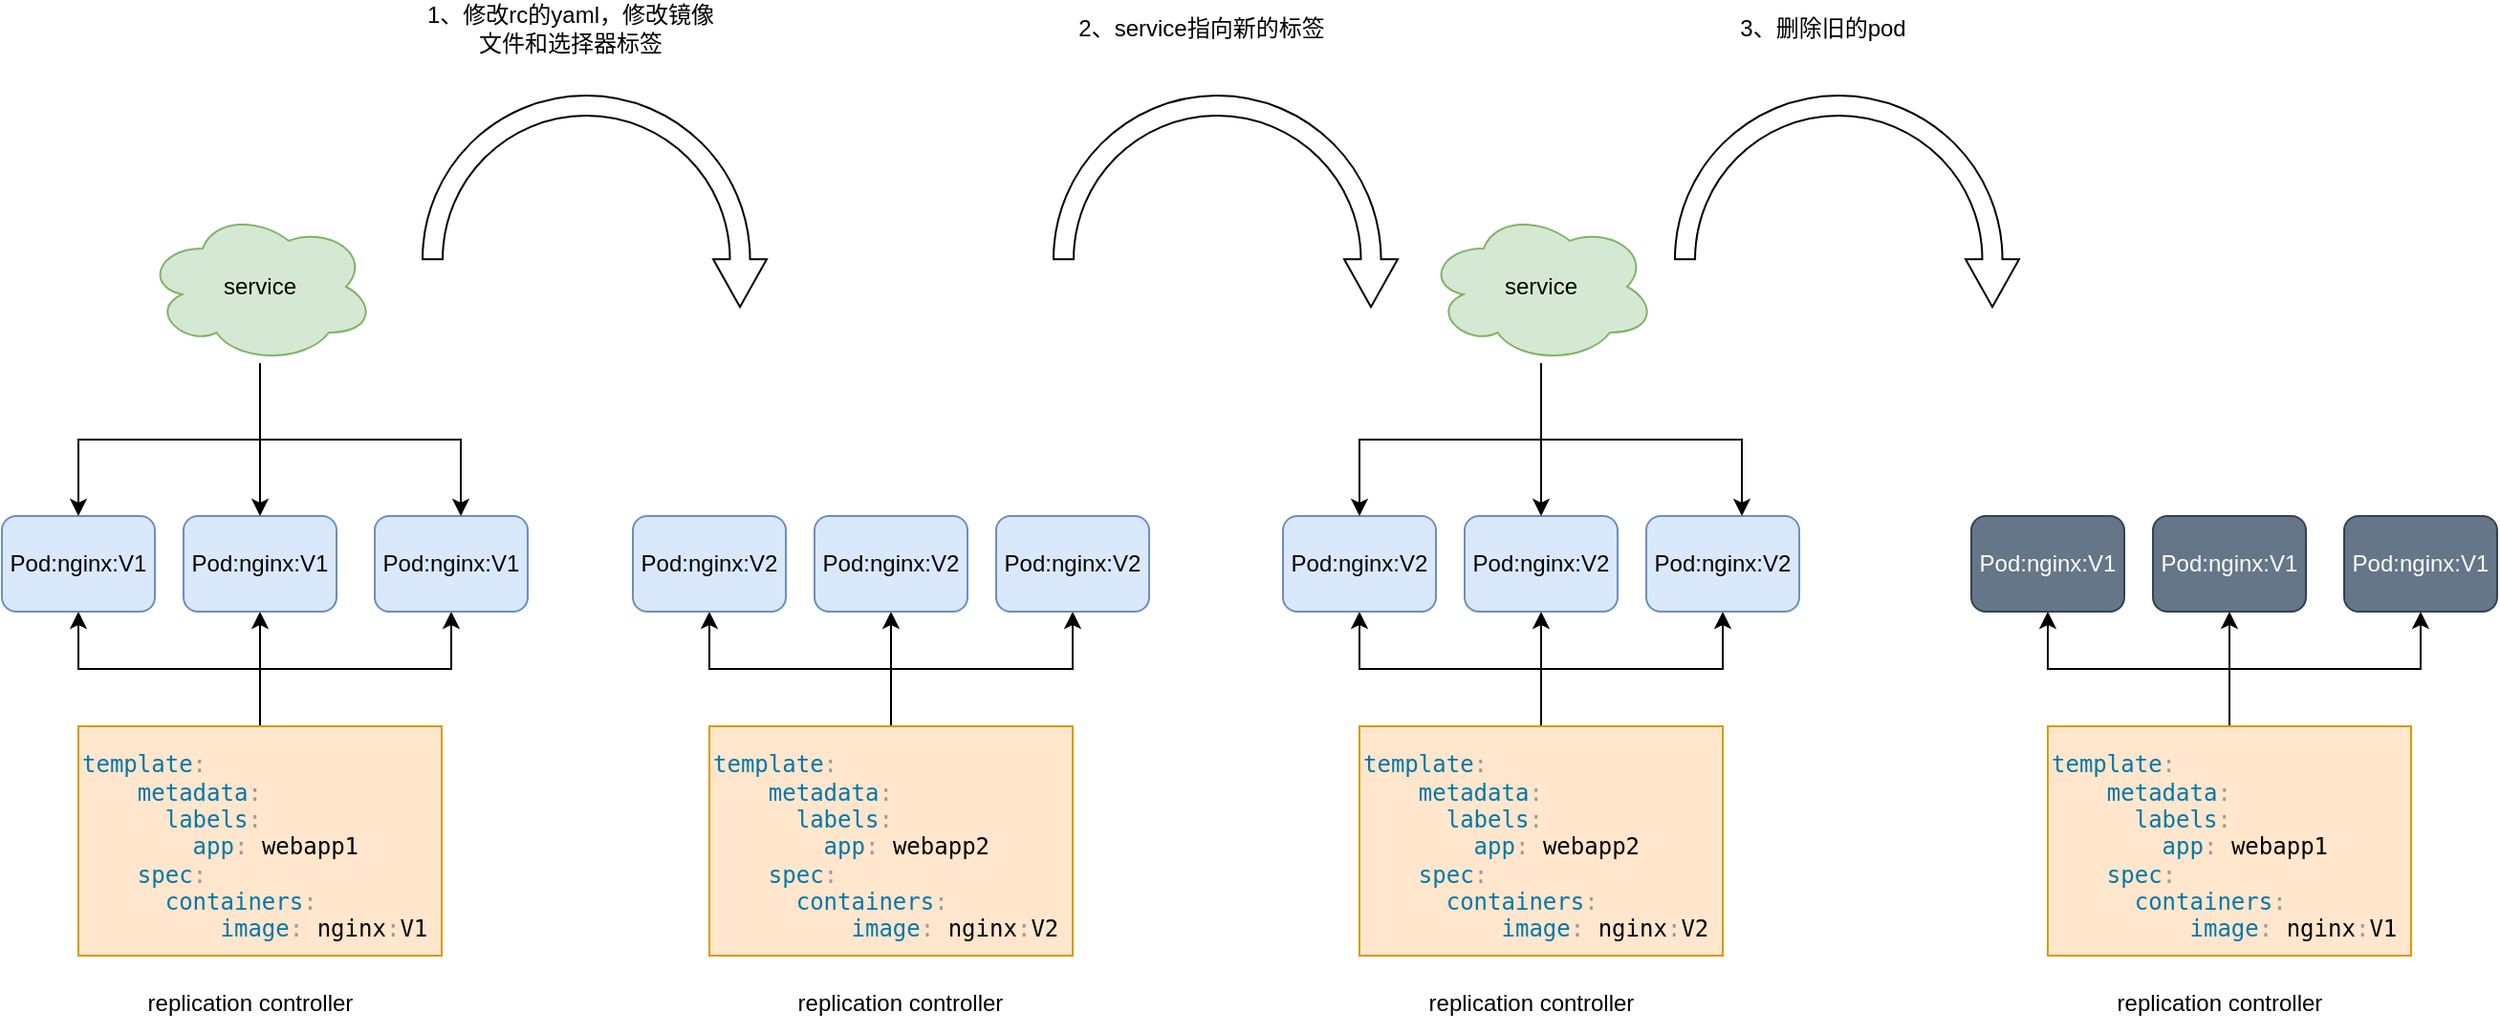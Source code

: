 <mxfile version="27.0.6">
  <diagram name="第 1 页" id="5woYyzTHQIjWlV6TX406">
    <mxGraphModel dx="1454" dy="936" grid="1" gridSize="10" guides="1" tooltips="1" connect="1" arrows="1" fold="1" page="0" pageScale="1" pageWidth="827" pageHeight="1169" math="0" shadow="0">
      <root>
        <mxCell id="0" />
        <mxCell id="1" parent="0" />
        <mxCell id="ZyyuY-AvTD6qy36K2RAP-1" style="edgeStyle=orthogonalEdgeStyle;rounded=0;orthogonalLoop=1;jettySize=auto;html=1;entryX=0.5;entryY=1;entryDx=0;entryDy=0;" edge="1" parent="1" source="ZyyuY-AvTD6qy36K2RAP-4" target="ZyyuY-AvTD6qy36K2RAP-7">
          <mxGeometry relative="1" as="geometry" />
        </mxCell>
        <mxCell id="ZyyuY-AvTD6qy36K2RAP-2" style="edgeStyle=orthogonalEdgeStyle;rounded=0;orthogonalLoop=1;jettySize=auto;html=1;entryX=0.5;entryY=1;entryDx=0;entryDy=0;" edge="1" parent="1" source="ZyyuY-AvTD6qy36K2RAP-4" target="ZyyuY-AvTD6qy36K2RAP-8">
          <mxGeometry relative="1" as="geometry" />
        </mxCell>
        <mxCell id="ZyyuY-AvTD6qy36K2RAP-3" style="edgeStyle=orthogonalEdgeStyle;rounded=0;orthogonalLoop=1;jettySize=auto;html=1;entryX=0.5;entryY=1;entryDx=0;entryDy=0;" edge="1" parent="1" source="ZyyuY-AvTD6qy36K2RAP-4" target="ZyyuY-AvTD6qy36K2RAP-9">
          <mxGeometry relative="1" as="geometry" />
        </mxCell>
        <mxCell id="ZyyuY-AvTD6qy36K2RAP-4" value="" style="rounded=0;whiteSpace=wrap;html=1;fillColor=#ffe6cc;strokeColor=#d79b00;" vertex="1" parent="1">
          <mxGeometry x="360" y="740" width="190" height="120" as="geometry" />
        </mxCell>
        <mxCell id="ZyyuY-AvTD6qy36K2RAP-5" value="replication controller" style="text;html=1;align=center;verticalAlign=middle;whiteSpace=wrap;rounded=0;" vertex="1" parent="1">
          <mxGeometry x="390" y="870" width="120" height="30" as="geometry" />
        </mxCell>
        <mxCell id="ZyyuY-AvTD6qy36K2RAP-6" value="&lt;font&gt;&lt;span style=&quot;box-sizing: border-box; text-wrap-style: initial; word-break: break-word; font-family: Consolas, Monaco, &amp;quot;Andale Mono&amp;quot;, &amp;quot;Ubuntu Mono&amp;quot;, monospace; white-space-collapse: preserve;&quot;&gt;&lt;span style=&quot;box-sizing: border-box; text-wrap-style: initial; word-break: break-word; color: rgb(0, 119, 170);&quot; class=&quot;token key&quot;&gt;template&lt;/span&gt;&lt;span style=&quot;box-sizing: border-box; text-wrap-style: initial; word-break: break-word; color: rgb(153, 153, 153);&quot; class=&quot;token&quot;&gt;:&lt;/span&gt;&lt;span style=&quot;box-sizing: border-box; text-wrap-style: initial; word-break: break-word;&quot;&gt;                 &lt;/span&gt;&lt;span style=&quot;box-sizing: border-box; text-wrap-style: initial; word-break: break-word;&quot;&gt;&lt;br&gt;&lt;/span&gt;&lt;/span&gt;&lt;span style=&quot;box-sizing: border-box; text-wrap-style: initial; word-break: break-word; font-family: Consolas, Monaco, &amp;quot;Andale Mono&amp;quot;, &amp;quot;Ubuntu Mono&amp;quot;, monospace; white-space-collapse: preserve;&quot;&gt;&lt;span style=&quot;box-sizing: border-box; text-wrap-style: initial; word-break: break-word;&quot;&gt;    &lt;/span&gt;&lt;span style=&quot;box-sizing: border-box; text-wrap-style: initial; word-break: break-word; color: rgb(0, 119, 170);&quot; class=&quot;token key&quot;&gt;metadata&lt;/span&gt;&lt;span style=&quot;box-sizing: border-box; text-wrap-style: initial; word-break: break-word; color: rgb(153, 153, 153);&quot; class=&quot;token&quot;&gt;:&lt;/span&gt;&lt;span style=&quot;box-sizing: border-box; text-wrap-style: initial; word-break: break-word;&quot;&gt;&lt;br&gt;&lt;/span&gt;&lt;/span&gt;&lt;span style=&quot;box-sizing: border-box; text-wrap-style: initial; word-break: break-word; font-family: Consolas, Monaco, &amp;quot;Andale Mono&amp;quot;, &amp;quot;Ubuntu Mono&amp;quot;, monospace; white-space-collapse: preserve;&quot;&gt;&lt;span style=&quot;box-sizing: border-box; text-wrap-style: initial; word-break: break-word;&quot;&gt;      &lt;/span&gt;&lt;span style=&quot;box-sizing: border-box; text-wrap-style: initial; word-break: break-word; color: rgb(0, 119, 170);&quot; data-spm-anchor-id=&quot;60902afd.2ef5001f.0.i4.655a3d33Okxrpd&quot; class=&quot;token key&quot;&gt;labels&lt;/span&gt;&lt;span style=&quot;box-sizing: border-box; text-wrap-style: initial; word-break: break-word; color: rgb(153, 153, 153);&quot; class=&quot;token&quot;&gt;:&lt;/span&gt;&lt;span style=&quot;box-sizing: border-box; text-wrap-style: initial; word-break: break-word;&quot;&gt;&lt;br&gt;&lt;/span&gt;&lt;/span&gt;&lt;span style=&quot;box-sizing: border-box; text-wrap-style: initial; word-break: break-word; font-family: Consolas, Monaco, &amp;quot;Andale Mono&amp;quot;, &amp;quot;Ubuntu Mono&amp;quot;, monospace; white-space-collapse: preserve;&quot;&gt;&lt;span style=&quot;box-sizing: border-box; text-wrap-style: initial; word-break: break-word;&quot;&gt;        &lt;/span&gt;&lt;span style=&quot;box-sizing: border-box; text-wrap-style: initial; word-break: break-word; color: rgb(0, 119, 170);&quot; class=&quot;token key&quot;&gt;app&lt;/span&gt;&lt;span style=&quot;box-sizing: border-box; text-wrap-style: initial; word-break: break-word; color: rgb(153, 153, 153);&quot; class=&quot;token&quot;&gt;:&lt;/span&gt;&lt;span style=&quot;box-sizing: border-box; text-wrap-style: initial; word-break: break-word;&quot;&gt; webapp1       &lt;/span&gt;&lt;span style=&quot;box-sizing: border-box; text-wrap-style: initial; word-break: break-word;&quot;&gt;&lt;br&gt;&lt;/span&gt;&lt;/span&gt;&lt;span style=&quot;box-sizing: border-box; text-wrap-style: initial; word-break: break-word; font-family: Consolas, Monaco, &amp;quot;Andale Mono&amp;quot;, &amp;quot;Ubuntu Mono&amp;quot;, monospace; white-space-collapse: preserve;&quot;&gt;&lt;span style=&quot;box-sizing: border-box; text-wrap-style: initial; word-break: break-word;&quot;&gt;    &lt;/span&gt;&lt;span style=&quot;box-sizing: border-box; text-wrap-style: initial; word-break: break-word; color: rgb(0, 119, 170);&quot; class=&quot;token key&quot;&gt;spec&lt;/span&gt;&lt;span style=&quot;box-sizing: border-box; text-wrap-style: initial; word-break: break-word; color: rgb(153, 153, 153);&quot; class=&quot;token&quot;&gt;:&lt;/span&gt;&lt;span style=&quot;box-sizing: border-box; text-wrap-style: initial; word-break: break-word;&quot;&gt;&lt;br&gt;&lt;/span&gt;&lt;/span&gt;&lt;span style=&quot;box-sizing: border-box; text-wrap-style: initial; word-break: break-word; font-family: Consolas, Monaco, &amp;quot;Andale Mono&amp;quot;, &amp;quot;Ubuntu Mono&amp;quot;, monospace; white-space-collapse: preserve;&quot;&gt;&lt;span style=&quot;box-sizing: border-box; text-wrap-style: initial; word-break: break-word;&quot;&gt;      &lt;/span&gt;&lt;span style=&quot;box-sizing: border-box; text-wrap-style: initial; word-break: break-word; color: rgb(0, 119, 170);&quot; class=&quot;token key&quot;&gt;containers&lt;/span&gt;&lt;span style=&quot;box-sizing: border-box; text-wrap-style: initial; word-break: break-word; color: rgb(153, 153, 153);&quot; class=&quot;token&quot;&gt;:&lt;/span&gt;&lt;/span&gt;&lt;span style=&quot;box-sizing: border-box; text-wrap-style: initial; word-break: break-word; font-family: Consolas, Monaco, &amp;quot;Andale Mono&amp;quot;, &amp;quot;Ubuntu Mono&amp;quot;, monospace; white-space-collapse: preserve;&quot;&gt;&lt;span style=&quot;box-sizing: border-box; text-wrap-style: initial; word-break: break-word;&quot;&gt;&lt;br&gt;&lt;div style=&quot;&quot;&gt;&lt;span style=&quot;color: light-dark(rgb(0, 0, 0), rgb(255, 255, 255)); box-sizing: border-box; text-wrap-style: initial; word-break: break-word;&quot;&gt;          &lt;/span&gt;&lt;span style=&quot;box-sizing: border-box; text-wrap-style: initial; word-break: break-word; color: rgb(0, 119, 170);&quot; class=&quot;token key&quot;&gt;image&lt;/span&gt;&lt;span style=&quot;box-sizing: border-box; text-wrap-style: initial; word-break: break-word; color: rgb(153, 153, 153);&quot; class=&quot;token&quot;&gt;:&lt;/span&gt;&lt;span style=&quot;color: light-dark(rgb(0, 0, 0), rgb(255, 255, 255)); box-sizing: border-box; text-wrap-style: initial; word-break: break-word;&quot;&gt; nginx&lt;/span&gt;&lt;span style=&quot;box-sizing: border-box; text-wrap-style: initial; word-break: break-word; color: rgb(153, 153, 153);&quot; class=&quot;token&quot;&gt;:&lt;/span&gt;&lt;span style=&quot;color: light-dark(rgb(0, 0, 0), rgb(255, 255, 255)); box-sizing: border-box; text-wrap-style: initial; word-break: break-word;&quot;&gt;V1&lt;/span&gt;&lt;/div&gt;&lt;/span&gt;&lt;/span&gt;&lt;/font&gt;" style="text;html=1;align=left;verticalAlign=middle;whiteSpace=wrap;rounded=0;" vertex="1" parent="1">
          <mxGeometry x="360" y="745" width="190" height="115" as="geometry" />
        </mxCell>
        <mxCell id="ZyyuY-AvTD6qy36K2RAP-7" value="Pod:nginx:V1" style="rounded=1;whiteSpace=wrap;html=1;fillColor=#dae8fc;strokeColor=#6c8ebf;" vertex="1" parent="1">
          <mxGeometry x="320" y="630" width="80" height="50" as="geometry" />
        </mxCell>
        <mxCell id="ZyyuY-AvTD6qy36K2RAP-8" value="Pod:nginx:V1" style="rounded=1;whiteSpace=wrap;html=1;fillColor=#dae8fc;strokeColor=#6c8ebf;" vertex="1" parent="1">
          <mxGeometry x="415" y="630" width="80" height="50" as="geometry" />
        </mxCell>
        <mxCell id="ZyyuY-AvTD6qy36K2RAP-9" value="Pod:nginx:V1" style="rounded=1;whiteSpace=wrap;html=1;fillColor=#dae8fc;strokeColor=#6c8ebf;" vertex="1" parent="1">
          <mxGeometry x="515" y="630" width="80" height="50" as="geometry" />
        </mxCell>
        <mxCell id="ZyyuY-AvTD6qy36K2RAP-10" style="edgeStyle=orthogonalEdgeStyle;rounded=0;orthogonalLoop=1;jettySize=auto;html=1;entryX=0.5;entryY=0;entryDx=0;entryDy=0;" edge="1" parent="1" source="ZyyuY-AvTD6qy36K2RAP-13" target="ZyyuY-AvTD6qy36K2RAP-7">
          <mxGeometry relative="1" as="geometry" />
        </mxCell>
        <mxCell id="ZyyuY-AvTD6qy36K2RAP-11" style="edgeStyle=orthogonalEdgeStyle;rounded=0;orthogonalLoop=1;jettySize=auto;html=1;entryX=0.5;entryY=0;entryDx=0;entryDy=0;" edge="1" parent="1" source="ZyyuY-AvTD6qy36K2RAP-13" target="ZyyuY-AvTD6qy36K2RAP-8">
          <mxGeometry relative="1" as="geometry" />
        </mxCell>
        <mxCell id="ZyyuY-AvTD6qy36K2RAP-12" style="edgeStyle=orthogonalEdgeStyle;rounded=0;orthogonalLoop=1;jettySize=auto;html=1;" edge="1" parent="1" source="ZyyuY-AvTD6qy36K2RAP-13" target="ZyyuY-AvTD6qy36K2RAP-9">
          <mxGeometry relative="1" as="geometry">
            <Array as="points">
              <mxPoint x="455" y="590" />
              <mxPoint x="560" y="590" />
            </Array>
          </mxGeometry>
        </mxCell>
        <mxCell id="ZyyuY-AvTD6qy36K2RAP-13" value="service" style="ellipse;shape=cloud;whiteSpace=wrap;html=1;fillColor=#d5e8d4;strokeColor=#82b366;" vertex="1" parent="1">
          <mxGeometry x="395" y="470" width="120" height="80" as="geometry" />
        </mxCell>
        <mxCell id="ZyyuY-AvTD6qy36K2RAP-14" style="edgeStyle=orthogonalEdgeStyle;rounded=0;orthogonalLoop=1;jettySize=auto;html=1;entryX=0.5;entryY=1;entryDx=0;entryDy=0;" edge="1" parent="1" source="ZyyuY-AvTD6qy36K2RAP-17" target="ZyyuY-AvTD6qy36K2RAP-20">
          <mxGeometry relative="1" as="geometry" />
        </mxCell>
        <mxCell id="ZyyuY-AvTD6qy36K2RAP-15" style="edgeStyle=orthogonalEdgeStyle;rounded=0;orthogonalLoop=1;jettySize=auto;html=1;entryX=0.5;entryY=1;entryDx=0;entryDy=0;" edge="1" parent="1" source="ZyyuY-AvTD6qy36K2RAP-17" target="ZyyuY-AvTD6qy36K2RAP-21">
          <mxGeometry relative="1" as="geometry" />
        </mxCell>
        <mxCell id="ZyyuY-AvTD6qy36K2RAP-16" style="edgeStyle=orthogonalEdgeStyle;rounded=0;orthogonalLoop=1;jettySize=auto;html=1;entryX=0.5;entryY=1;entryDx=0;entryDy=0;" edge="1" parent="1" source="ZyyuY-AvTD6qy36K2RAP-17" target="ZyyuY-AvTD6qy36K2RAP-22">
          <mxGeometry relative="1" as="geometry" />
        </mxCell>
        <mxCell id="ZyyuY-AvTD6qy36K2RAP-17" value="" style="rounded=0;whiteSpace=wrap;html=1;fillColor=#ffe6cc;strokeColor=#d79b00;" vertex="1" parent="1">
          <mxGeometry x="690" y="740" width="190" height="120" as="geometry" />
        </mxCell>
        <mxCell id="ZyyuY-AvTD6qy36K2RAP-18" value="replication controller" style="text;html=1;align=center;verticalAlign=middle;whiteSpace=wrap;rounded=0;" vertex="1" parent="1">
          <mxGeometry x="730" y="870" width="120" height="30" as="geometry" />
        </mxCell>
        <mxCell id="ZyyuY-AvTD6qy36K2RAP-19" value="&lt;font&gt;&lt;span style=&quot;box-sizing: border-box; text-wrap-style: initial; word-break: break-word; font-family: Consolas, Monaco, &amp;quot;Andale Mono&amp;quot;, &amp;quot;Ubuntu Mono&amp;quot;, monospace; white-space-collapse: preserve;&quot;&gt;&lt;span style=&quot;box-sizing: border-box; text-wrap-style: initial; word-break: break-word; color: rgb(0, 119, 170);&quot; class=&quot;token key&quot;&gt;template&lt;/span&gt;&lt;span style=&quot;box-sizing: border-box; text-wrap-style: initial; word-break: break-word; color: rgb(153, 153, 153);&quot; class=&quot;token&quot;&gt;:&lt;/span&gt;&lt;span style=&quot;box-sizing: border-box; text-wrap-style: initial; word-break: break-word;&quot;&gt;                 &lt;/span&gt;&lt;span style=&quot;box-sizing: border-box; text-wrap-style: initial; word-break: break-word;&quot;&gt;&lt;br&gt;&lt;/span&gt;&lt;/span&gt;&lt;span style=&quot;box-sizing: border-box; text-wrap-style: initial; word-break: break-word; font-family: Consolas, Monaco, &amp;quot;Andale Mono&amp;quot;, &amp;quot;Ubuntu Mono&amp;quot;, monospace; white-space-collapse: preserve;&quot;&gt;&lt;span style=&quot;box-sizing: border-box; text-wrap-style: initial; word-break: break-word;&quot;&gt;    &lt;/span&gt;&lt;span style=&quot;box-sizing: border-box; text-wrap-style: initial; word-break: break-word; color: rgb(0, 119, 170);&quot; class=&quot;token key&quot;&gt;metadata&lt;/span&gt;&lt;span style=&quot;box-sizing: border-box; text-wrap-style: initial; word-break: break-word; color: rgb(153, 153, 153);&quot; class=&quot;token&quot;&gt;:&lt;/span&gt;&lt;span style=&quot;box-sizing: border-box; text-wrap-style: initial; word-break: break-word;&quot;&gt;&lt;br&gt;&lt;/span&gt;&lt;/span&gt;&lt;span style=&quot;box-sizing: border-box; text-wrap-style: initial; word-break: break-word; font-family: Consolas, Monaco, &amp;quot;Andale Mono&amp;quot;, &amp;quot;Ubuntu Mono&amp;quot;, monospace; white-space-collapse: preserve;&quot;&gt;&lt;span style=&quot;box-sizing: border-box; text-wrap-style: initial; word-break: break-word;&quot;&gt;      &lt;/span&gt;&lt;span style=&quot;box-sizing: border-box; text-wrap-style: initial; word-break: break-word; color: rgb(0, 119, 170);&quot; data-spm-anchor-id=&quot;60902afd.2ef5001f.0.i4.655a3d33Okxrpd&quot; class=&quot;token key&quot;&gt;labels&lt;/span&gt;&lt;span style=&quot;box-sizing: border-box; text-wrap-style: initial; word-break: break-word; color: rgb(153, 153, 153);&quot; class=&quot;token&quot;&gt;:&lt;/span&gt;&lt;span style=&quot;box-sizing: border-box; text-wrap-style: initial; word-break: break-word;&quot;&gt;&lt;br&gt;&lt;/span&gt;&lt;/span&gt;&lt;span style=&quot;box-sizing: border-box; text-wrap-style: initial; word-break: break-word; font-family: Consolas, Monaco, &amp;quot;Andale Mono&amp;quot;, &amp;quot;Ubuntu Mono&amp;quot;, monospace; white-space-collapse: preserve;&quot;&gt;&lt;span style=&quot;box-sizing: border-box; text-wrap-style: initial; word-break: break-word;&quot;&gt;        &lt;/span&gt;&lt;span style=&quot;box-sizing: border-box; text-wrap-style: initial; word-break: break-word; color: rgb(0, 119, 170);&quot; class=&quot;token key&quot;&gt;app&lt;/span&gt;&lt;span style=&quot;box-sizing: border-box; text-wrap-style: initial; word-break: break-word; color: rgb(153, 153, 153);&quot; class=&quot;token&quot;&gt;:&lt;/span&gt;&lt;span style=&quot;box-sizing: border-box; text-wrap-style: initial; word-break: break-word;&quot;&gt; webapp2       &lt;/span&gt;&lt;span style=&quot;box-sizing: border-box; text-wrap-style: initial; word-break: break-word;&quot;&gt;&lt;br&gt;&lt;/span&gt;&lt;/span&gt;&lt;span style=&quot;box-sizing: border-box; text-wrap-style: initial; word-break: break-word; font-family: Consolas, Monaco, &amp;quot;Andale Mono&amp;quot;, &amp;quot;Ubuntu Mono&amp;quot;, monospace; white-space-collapse: preserve;&quot;&gt;&lt;span style=&quot;box-sizing: border-box; text-wrap-style: initial; word-break: break-word;&quot;&gt;    &lt;/span&gt;&lt;span style=&quot;box-sizing: border-box; text-wrap-style: initial; word-break: break-word; color: rgb(0, 119, 170);&quot; class=&quot;token key&quot;&gt;spec&lt;/span&gt;&lt;span style=&quot;box-sizing: border-box; text-wrap-style: initial; word-break: break-word; color: rgb(153, 153, 153);&quot; class=&quot;token&quot;&gt;:&lt;/span&gt;&lt;span style=&quot;box-sizing: border-box; text-wrap-style: initial; word-break: break-word;&quot;&gt;&lt;br&gt;&lt;/span&gt;&lt;/span&gt;&lt;span style=&quot;box-sizing: border-box; text-wrap-style: initial; word-break: break-word; font-family: Consolas, Monaco, &amp;quot;Andale Mono&amp;quot;, &amp;quot;Ubuntu Mono&amp;quot;, monospace; white-space-collapse: preserve;&quot;&gt;&lt;span style=&quot;box-sizing: border-box; text-wrap-style: initial; word-break: break-word;&quot;&gt;      &lt;/span&gt;&lt;span style=&quot;box-sizing: border-box; text-wrap-style: initial; word-break: break-word; color: rgb(0, 119, 170);&quot; class=&quot;token key&quot;&gt;containers&lt;/span&gt;&lt;span style=&quot;box-sizing: border-box; text-wrap-style: initial; word-break: break-word; color: rgb(153, 153, 153);&quot; class=&quot;token&quot;&gt;:&lt;/span&gt;&lt;/span&gt;&lt;span style=&quot;box-sizing: border-box; text-wrap-style: initial; word-break: break-word; font-family: Consolas, Monaco, &amp;quot;Andale Mono&amp;quot;, &amp;quot;Ubuntu Mono&amp;quot;, monospace; white-space-collapse: preserve;&quot;&gt;&lt;span style=&quot;box-sizing: border-box; text-wrap-style: initial; word-break: break-word;&quot;&gt;&lt;br&gt;&lt;div style=&quot;&quot;&gt;&lt;span style=&quot;color: light-dark(rgb(0, 0, 0), rgb(255, 255, 255)); box-sizing: border-box; text-wrap-style: initial; word-break: break-word;&quot;&gt;          &lt;/span&gt;&lt;span style=&quot;box-sizing: border-box; text-wrap-style: initial; word-break: break-word; color: rgb(0, 119, 170);&quot; class=&quot;token key&quot;&gt;image&lt;/span&gt;&lt;span style=&quot;box-sizing: border-box; text-wrap-style: initial; word-break: break-word; color: rgb(153, 153, 153);&quot; class=&quot;token&quot;&gt;:&lt;/span&gt;&lt;span style=&quot;color: light-dark(rgb(0, 0, 0), rgb(255, 255, 255)); box-sizing: border-box; text-wrap-style: initial; word-break: break-word;&quot;&gt; nginx&lt;/span&gt;&lt;span style=&quot;box-sizing: border-box; text-wrap-style: initial; word-break: break-word; color: rgb(153, 153, 153);&quot; class=&quot;token&quot;&gt;:&lt;/span&gt;&lt;span style=&quot;color: light-dark(rgb(0, 0, 0), rgb(255, 255, 255)); box-sizing: border-box; text-wrap-style: initial; word-break: break-word;&quot;&gt;V2&lt;/span&gt;&lt;/div&gt;&lt;/span&gt;&lt;/span&gt;&lt;/font&gt;" style="text;html=1;align=left;verticalAlign=middle;whiteSpace=wrap;rounded=0;" vertex="1" parent="1">
          <mxGeometry x="690" y="745" width="190" height="115" as="geometry" />
        </mxCell>
        <mxCell id="ZyyuY-AvTD6qy36K2RAP-20" value="Pod:nginx:V2" style="rounded=1;whiteSpace=wrap;html=1;fillColor=#dae8fc;strokeColor=#6c8ebf;" vertex="1" parent="1">
          <mxGeometry x="650" y="630" width="80" height="50" as="geometry" />
        </mxCell>
        <mxCell id="ZyyuY-AvTD6qy36K2RAP-21" value="Pod:nginx:V2" style="rounded=1;whiteSpace=wrap;html=1;fillColor=#dae8fc;strokeColor=#6c8ebf;" vertex="1" parent="1">
          <mxGeometry x="745" y="630" width="80" height="50" as="geometry" />
        </mxCell>
        <mxCell id="ZyyuY-AvTD6qy36K2RAP-22" value="Pod:nginx:V2" style="rounded=1;whiteSpace=wrap;html=1;fillColor=#dae8fc;strokeColor=#6c8ebf;" vertex="1" parent="1">
          <mxGeometry x="840" y="630" width="80" height="50" as="geometry" />
        </mxCell>
        <mxCell id="ZyyuY-AvTD6qy36K2RAP-23" style="edgeStyle=orthogonalEdgeStyle;rounded=0;orthogonalLoop=1;jettySize=auto;html=1;entryX=0.5;entryY=1;entryDx=0;entryDy=0;" edge="1" parent="1" source="ZyyuY-AvTD6qy36K2RAP-26" target="ZyyuY-AvTD6qy36K2RAP-29">
          <mxGeometry relative="1" as="geometry" />
        </mxCell>
        <mxCell id="ZyyuY-AvTD6qy36K2RAP-24" style="edgeStyle=orthogonalEdgeStyle;rounded=0;orthogonalLoop=1;jettySize=auto;html=1;entryX=0.5;entryY=1;entryDx=0;entryDy=0;" edge="1" parent="1" source="ZyyuY-AvTD6qy36K2RAP-26" target="ZyyuY-AvTD6qy36K2RAP-30">
          <mxGeometry relative="1" as="geometry" />
        </mxCell>
        <mxCell id="ZyyuY-AvTD6qy36K2RAP-25" style="edgeStyle=orthogonalEdgeStyle;rounded=0;orthogonalLoop=1;jettySize=auto;html=1;entryX=0.5;entryY=1;entryDx=0;entryDy=0;" edge="1" parent="1" source="ZyyuY-AvTD6qy36K2RAP-26" target="ZyyuY-AvTD6qy36K2RAP-31">
          <mxGeometry relative="1" as="geometry" />
        </mxCell>
        <mxCell id="ZyyuY-AvTD6qy36K2RAP-26" value="" style="rounded=0;whiteSpace=wrap;html=1;fillColor=#ffe6cc;strokeColor=#d79b00;" vertex="1" parent="1">
          <mxGeometry x="1030" y="740" width="190" height="120" as="geometry" />
        </mxCell>
        <mxCell id="ZyyuY-AvTD6qy36K2RAP-27" value="replication controller" style="text;html=1;align=center;verticalAlign=middle;whiteSpace=wrap;rounded=0;" vertex="1" parent="1">
          <mxGeometry x="1060" y="870" width="120" height="30" as="geometry" />
        </mxCell>
        <mxCell id="ZyyuY-AvTD6qy36K2RAP-28" value="&lt;font&gt;&lt;span style=&quot;box-sizing: border-box; text-wrap-style: initial; word-break: break-word; font-family: Consolas, Monaco, &amp;quot;Andale Mono&amp;quot;, &amp;quot;Ubuntu Mono&amp;quot;, monospace; white-space-collapse: preserve;&quot;&gt;&lt;span style=&quot;box-sizing: border-box; text-wrap-style: initial; word-break: break-word; color: rgb(0, 119, 170);&quot; class=&quot;token key&quot;&gt;template&lt;/span&gt;&lt;span style=&quot;box-sizing: border-box; text-wrap-style: initial; word-break: break-word; color: rgb(153, 153, 153);&quot; class=&quot;token&quot;&gt;:&lt;/span&gt;&lt;span style=&quot;box-sizing: border-box; text-wrap-style: initial; word-break: break-word;&quot;&gt;                 &lt;/span&gt;&lt;span style=&quot;box-sizing: border-box; text-wrap-style: initial; word-break: break-word;&quot;&gt;&lt;br&gt;&lt;/span&gt;&lt;/span&gt;&lt;span style=&quot;box-sizing: border-box; text-wrap-style: initial; word-break: break-word; font-family: Consolas, Monaco, &amp;quot;Andale Mono&amp;quot;, &amp;quot;Ubuntu Mono&amp;quot;, monospace; white-space-collapse: preserve;&quot;&gt;&lt;span style=&quot;box-sizing: border-box; text-wrap-style: initial; word-break: break-word;&quot;&gt;    &lt;/span&gt;&lt;span style=&quot;box-sizing: border-box; text-wrap-style: initial; word-break: break-word; color: rgb(0, 119, 170);&quot; class=&quot;token key&quot;&gt;metadata&lt;/span&gt;&lt;span style=&quot;box-sizing: border-box; text-wrap-style: initial; word-break: break-word; color: rgb(153, 153, 153);&quot; class=&quot;token&quot;&gt;:&lt;/span&gt;&lt;span style=&quot;box-sizing: border-box; text-wrap-style: initial; word-break: break-word;&quot;&gt;&lt;br&gt;&lt;/span&gt;&lt;/span&gt;&lt;span style=&quot;box-sizing: border-box; text-wrap-style: initial; word-break: break-word; font-family: Consolas, Monaco, &amp;quot;Andale Mono&amp;quot;, &amp;quot;Ubuntu Mono&amp;quot;, monospace; white-space-collapse: preserve;&quot;&gt;&lt;span style=&quot;box-sizing: border-box; text-wrap-style: initial; word-break: break-word;&quot;&gt;      &lt;/span&gt;&lt;span style=&quot;box-sizing: border-box; text-wrap-style: initial; word-break: break-word; color: rgb(0, 119, 170);&quot; data-spm-anchor-id=&quot;60902afd.2ef5001f.0.i4.655a3d33Okxrpd&quot; class=&quot;token key&quot;&gt;labels&lt;/span&gt;&lt;span style=&quot;box-sizing: border-box; text-wrap-style: initial; word-break: break-word; color: rgb(153, 153, 153);&quot; class=&quot;token&quot;&gt;:&lt;/span&gt;&lt;span style=&quot;box-sizing: border-box; text-wrap-style: initial; word-break: break-word;&quot;&gt;&lt;br&gt;&lt;/span&gt;&lt;/span&gt;&lt;span style=&quot;box-sizing: border-box; text-wrap-style: initial; word-break: break-word; font-family: Consolas, Monaco, &amp;quot;Andale Mono&amp;quot;, &amp;quot;Ubuntu Mono&amp;quot;, monospace; white-space-collapse: preserve;&quot;&gt;&lt;span style=&quot;box-sizing: border-box; text-wrap-style: initial; word-break: break-word;&quot;&gt;        &lt;/span&gt;&lt;span style=&quot;box-sizing: border-box; text-wrap-style: initial; word-break: break-word; color: rgb(0, 119, 170);&quot; class=&quot;token key&quot;&gt;app&lt;/span&gt;&lt;span style=&quot;box-sizing: border-box; text-wrap-style: initial; word-break: break-word; color: rgb(153, 153, 153);&quot; class=&quot;token&quot;&gt;:&lt;/span&gt;&lt;span style=&quot;box-sizing: border-box; text-wrap-style: initial; word-break: break-word;&quot;&gt; webapp2       &lt;/span&gt;&lt;span style=&quot;box-sizing: border-box; text-wrap-style: initial; word-break: break-word;&quot;&gt;&lt;br&gt;&lt;/span&gt;&lt;/span&gt;&lt;span style=&quot;box-sizing: border-box; text-wrap-style: initial; word-break: break-word; font-family: Consolas, Monaco, &amp;quot;Andale Mono&amp;quot;, &amp;quot;Ubuntu Mono&amp;quot;, monospace; white-space-collapse: preserve;&quot;&gt;&lt;span style=&quot;box-sizing: border-box; text-wrap-style: initial; word-break: break-word;&quot;&gt;    &lt;/span&gt;&lt;span style=&quot;box-sizing: border-box; text-wrap-style: initial; word-break: break-word; color: rgb(0, 119, 170);&quot; class=&quot;token key&quot;&gt;spec&lt;/span&gt;&lt;span style=&quot;box-sizing: border-box; text-wrap-style: initial; word-break: break-word; color: rgb(153, 153, 153);&quot; class=&quot;token&quot;&gt;:&lt;/span&gt;&lt;span style=&quot;box-sizing: border-box; text-wrap-style: initial; word-break: break-word;&quot;&gt;&lt;br&gt;&lt;/span&gt;&lt;/span&gt;&lt;span style=&quot;box-sizing: border-box; text-wrap-style: initial; word-break: break-word; font-family: Consolas, Monaco, &amp;quot;Andale Mono&amp;quot;, &amp;quot;Ubuntu Mono&amp;quot;, monospace; white-space-collapse: preserve;&quot;&gt;&lt;span style=&quot;box-sizing: border-box; text-wrap-style: initial; word-break: break-word;&quot;&gt;      &lt;/span&gt;&lt;span style=&quot;box-sizing: border-box; text-wrap-style: initial; word-break: break-word; color: rgb(0, 119, 170);&quot; class=&quot;token key&quot;&gt;containers&lt;/span&gt;&lt;span style=&quot;box-sizing: border-box; text-wrap-style: initial; word-break: break-word; color: rgb(153, 153, 153);&quot; class=&quot;token&quot;&gt;:&lt;/span&gt;&lt;/span&gt;&lt;span style=&quot;box-sizing: border-box; text-wrap-style: initial; word-break: break-word; font-family: Consolas, Monaco, &amp;quot;Andale Mono&amp;quot;, &amp;quot;Ubuntu Mono&amp;quot;, monospace; white-space-collapse: preserve;&quot;&gt;&lt;span style=&quot;box-sizing: border-box; text-wrap-style: initial; word-break: break-word;&quot;&gt;&lt;br&gt;&lt;div style=&quot;&quot;&gt;&lt;span style=&quot;color: light-dark(rgb(0, 0, 0), rgb(255, 255, 255)); box-sizing: border-box; text-wrap-style: initial; word-break: break-word;&quot;&gt;          &lt;/span&gt;&lt;span style=&quot;box-sizing: border-box; text-wrap-style: initial; word-break: break-word; color: rgb(0, 119, 170);&quot; class=&quot;token key&quot;&gt;image&lt;/span&gt;&lt;span style=&quot;box-sizing: border-box; text-wrap-style: initial; word-break: break-word; color: rgb(153, 153, 153);&quot; class=&quot;token&quot;&gt;:&lt;/span&gt;&lt;span style=&quot;color: light-dark(rgb(0, 0, 0), rgb(255, 255, 255)); box-sizing: border-box; text-wrap-style: initial; word-break: break-word;&quot;&gt; nginx&lt;/span&gt;&lt;span style=&quot;box-sizing: border-box; text-wrap-style: initial; word-break: break-word; color: rgb(153, 153, 153);&quot; class=&quot;token&quot;&gt;:&lt;/span&gt;&lt;span style=&quot;color: light-dark(rgb(0, 0, 0), rgb(255, 255, 255)); box-sizing: border-box; text-wrap-style: initial; word-break: break-word;&quot;&gt;V2&lt;/span&gt;&lt;/div&gt;&lt;/span&gt;&lt;/span&gt;&lt;/font&gt;" style="text;html=1;align=left;verticalAlign=middle;whiteSpace=wrap;rounded=0;" vertex="1" parent="1">
          <mxGeometry x="1030" y="745" width="190" height="115" as="geometry" />
        </mxCell>
        <mxCell id="ZyyuY-AvTD6qy36K2RAP-29" value="Pod:nginx:V2" style="rounded=1;whiteSpace=wrap;html=1;fillColor=#dae8fc;strokeColor=#6c8ebf;" vertex="1" parent="1">
          <mxGeometry x="990" y="630" width="80" height="50" as="geometry" />
        </mxCell>
        <mxCell id="ZyyuY-AvTD6qy36K2RAP-30" value="Pod:nginx:V2" style="rounded=1;whiteSpace=wrap;html=1;fillColor=#dae8fc;strokeColor=#6c8ebf;" vertex="1" parent="1">
          <mxGeometry x="1085" y="630" width="80" height="50" as="geometry" />
        </mxCell>
        <mxCell id="ZyyuY-AvTD6qy36K2RAP-31" value="Pod:nginx:V2" style="rounded=1;whiteSpace=wrap;html=1;fillColor=#dae8fc;strokeColor=#6c8ebf;" vertex="1" parent="1">
          <mxGeometry x="1180" y="630" width="80" height="50" as="geometry" />
        </mxCell>
        <mxCell id="ZyyuY-AvTD6qy36K2RAP-32" style="edgeStyle=orthogonalEdgeStyle;rounded=0;orthogonalLoop=1;jettySize=auto;html=1;entryX=0.5;entryY=0;entryDx=0;entryDy=0;" edge="1" parent="1" source="ZyyuY-AvTD6qy36K2RAP-35" target="ZyyuY-AvTD6qy36K2RAP-29">
          <mxGeometry relative="1" as="geometry" />
        </mxCell>
        <mxCell id="ZyyuY-AvTD6qy36K2RAP-33" style="edgeStyle=orthogonalEdgeStyle;rounded=0;orthogonalLoop=1;jettySize=auto;html=1;entryX=0.5;entryY=0;entryDx=0;entryDy=0;" edge="1" parent="1" source="ZyyuY-AvTD6qy36K2RAP-35" target="ZyyuY-AvTD6qy36K2RAP-30">
          <mxGeometry relative="1" as="geometry" />
        </mxCell>
        <mxCell id="ZyyuY-AvTD6qy36K2RAP-34" style="edgeStyle=orthogonalEdgeStyle;rounded=0;orthogonalLoop=1;jettySize=auto;html=1;" edge="1" parent="1" source="ZyyuY-AvTD6qy36K2RAP-35" target="ZyyuY-AvTD6qy36K2RAP-31">
          <mxGeometry relative="1" as="geometry">
            <Array as="points">
              <mxPoint x="1125" y="590" />
              <mxPoint x="1230" y="590" />
            </Array>
          </mxGeometry>
        </mxCell>
        <mxCell id="ZyyuY-AvTD6qy36K2RAP-35" value="service" style="ellipse;shape=cloud;whiteSpace=wrap;html=1;fillColor=#d5e8d4;strokeColor=#82b366;" vertex="1" parent="1">
          <mxGeometry x="1065" y="470" width="120" height="80" as="geometry" />
        </mxCell>
        <mxCell id="ZyyuY-AvTD6qy36K2RAP-36" style="edgeStyle=orthogonalEdgeStyle;rounded=0;orthogonalLoop=1;jettySize=auto;html=1;entryX=0.5;entryY=1;entryDx=0;entryDy=0;" edge="1" parent="1" source="ZyyuY-AvTD6qy36K2RAP-39" target="ZyyuY-AvTD6qy36K2RAP-42">
          <mxGeometry relative="1" as="geometry" />
        </mxCell>
        <mxCell id="ZyyuY-AvTD6qy36K2RAP-37" style="edgeStyle=orthogonalEdgeStyle;rounded=0;orthogonalLoop=1;jettySize=auto;html=1;entryX=0.5;entryY=1;entryDx=0;entryDy=0;" edge="1" parent="1" source="ZyyuY-AvTD6qy36K2RAP-39" target="ZyyuY-AvTD6qy36K2RAP-43">
          <mxGeometry relative="1" as="geometry" />
        </mxCell>
        <mxCell id="ZyyuY-AvTD6qy36K2RAP-38" style="edgeStyle=orthogonalEdgeStyle;rounded=0;orthogonalLoop=1;jettySize=auto;html=1;entryX=0.5;entryY=1;entryDx=0;entryDy=0;" edge="1" parent="1" source="ZyyuY-AvTD6qy36K2RAP-39" target="ZyyuY-AvTD6qy36K2RAP-44">
          <mxGeometry relative="1" as="geometry" />
        </mxCell>
        <mxCell id="ZyyuY-AvTD6qy36K2RAP-39" value="" style="rounded=0;whiteSpace=wrap;html=1;fillColor=#ffe6cc;strokeColor=#d79b00;" vertex="1" parent="1">
          <mxGeometry x="1390" y="740" width="190" height="120" as="geometry" />
        </mxCell>
        <mxCell id="ZyyuY-AvTD6qy36K2RAP-40" value="replication controller" style="text;html=1;align=center;verticalAlign=middle;whiteSpace=wrap;rounded=0;" vertex="1" parent="1">
          <mxGeometry x="1420" y="870" width="120" height="30" as="geometry" />
        </mxCell>
        <mxCell id="ZyyuY-AvTD6qy36K2RAP-41" value="&lt;font&gt;&lt;span style=&quot;box-sizing: border-box; text-wrap-style: initial; word-break: break-word; font-family: Consolas, Monaco, &amp;quot;Andale Mono&amp;quot;, &amp;quot;Ubuntu Mono&amp;quot;, monospace; white-space-collapse: preserve;&quot;&gt;&lt;span style=&quot;box-sizing: border-box; text-wrap-style: initial; word-break: break-word; color: rgb(0, 119, 170);&quot; class=&quot;token key&quot;&gt;template&lt;/span&gt;&lt;span style=&quot;box-sizing: border-box; text-wrap-style: initial; word-break: break-word; color: rgb(153, 153, 153);&quot; class=&quot;token&quot;&gt;:&lt;/span&gt;&lt;span style=&quot;box-sizing: border-box; text-wrap-style: initial; word-break: break-word;&quot;&gt;                 &lt;/span&gt;&lt;span style=&quot;box-sizing: border-box; text-wrap-style: initial; word-break: break-word;&quot;&gt;&lt;br&gt;&lt;/span&gt;&lt;/span&gt;&lt;span style=&quot;box-sizing: border-box; text-wrap-style: initial; word-break: break-word; font-family: Consolas, Monaco, &amp;quot;Andale Mono&amp;quot;, &amp;quot;Ubuntu Mono&amp;quot;, monospace; white-space-collapse: preserve;&quot;&gt;&lt;span style=&quot;box-sizing: border-box; text-wrap-style: initial; word-break: break-word;&quot;&gt;    &lt;/span&gt;&lt;span style=&quot;box-sizing: border-box; text-wrap-style: initial; word-break: break-word; color: rgb(0, 119, 170);&quot; class=&quot;token key&quot;&gt;metadata&lt;/span&gt;&lt;span style=&quot;box-sizing: border-box; text-wrap-style: initial; word-break: break-word; color: rgb(153, 153, 153);&quot; class=&quot;token&quot;&gt;:&lt;/span&gt;&lt;span style=&quot;box-sizing: border-box; text-wrap-style: initial; word-break: break-word;&quot;&gt;&lt;br&gt;&lt;/span&gt;&lt;/span&gt;&lt;span style=&quot;box-sizing: border-box; text-wrap-style: initial; word-break: break-word; font-family: Consolas, Monaco, &amp;quot;Andale Mono&amp;quot;, &amp;quot;Ubuntu Mono&amp;quot;, monospace; white-space-collapse: preserve;&quot;&gt;&lt;span style=&quot;box-sizing: border-box; text-wrap-style: initial; word-break: break-word;&quot;&gt;      &lt;/span&gt;&lt;span style=&quot;box-sizing: border-box; text-wrap-style: initial; word-break: break-word; color: rgb(0, 119, 170);&quot; data-spm-anchor-id=&quot;60902afd.2ef5001f.0.i4.655a3d33Okxrpd&quot; class=&quot;token key&quot;&gt;labels&lt;/span&gt;&lt;span style=&quot;box-sizing: border-box; text-wrap-style: initial; word-break: break-word; color: rgb(153, 153, 153);&quot; class=&quot;token&quot;&gt;:&lt;/span&gt;&lt;span style=&quot;box-sizing: border-box; text-wrap-style: initial; word-break: break-word;&quot;&gt;&lt;br&gt;&lt;/span&gt;&lt;/span&gt;&lt;span style=&quot;box-sizing: border-box; text-wrap-style: initial; word-break: break-word; font-family: Consolas, Monaco, &amp;quot;Andale Mono&amp;quot;, &amp;quot;Ubuntu Mono&amp;quot;, monospace; white-space-collapse: preserve;&quot;&gt;&lt;span style=&quot;box-sizing: border-box; text-wrap-style: initial; word-break: break-word;&quot;&gt;        &lt;/span&gt;&lt;span style=&quot;box-sizing: border-box; text-wrap-style: initial; word-break: break-word; color: rgb(0, 119, 170);&quot; class=&quot;token key&quot;&gt;app&lt;/span&gt;&lt;span style=&quot;box-sizing: border-box; text-wrap-style: initial; word-break: break-word; color: rgb(153, 153, 153);&quot; class=&quot;token&quot;&gt;:&lt;/span&gt;&lt;span style=&quot;box-sizing: border-box; text-wrap-style: initial; word-break: break-word;&quot;&gt; webapp1       &lt;/span&gt;&lt;span style=&quot;box-sizing: border-box; text-wrap-style: initial; word-break: break-word;&quot;&gt;&lt;br&gt;&lt;/span&gt;&lt;/span&gt;&lt;span style=&quot;box-sizing: border-box; text-wrap-style: initial; word-break: break-word; font-family: Consolas, Monaco, &amp;quot;Andale Mono&amp;quot;, &amp;quot;Ubuntu Mono&amp;quot;, monospace; white-space-collapse: preserve;&quot;&gt;&lt;span style=&quot;box-sizing: border-box; text-wrap-style: initial; word-break: break-word;&quot;&gt;    &lt;/span&gt;&lt;span style=&quot;box-sizing: border-box; text-wrap-style: initial; word-break: break-word; color: rgb(0, 119, 170);&quot; class=&quot;token key&quot;&gt;spec&lt;/span&gt;&lt;span style=&quot;box-sizing: border-box; text-wrap-style: initial; word-break: break-word; color: rgb(153, 153, 153);&quot; class=&quot;token&quot;&gt;:&lt;/span&gt;&lt;span style=&quot;box-sizing: border-box; text-wrap-style: initial; word-break: break-word;&quot;&gt;&lt;br&gt;&lt;/span&gt;&lt;/span&gt;&lt;span style=&quot;box-sizing: border-box; text-wrap-style: initial; word-break: break-word; font-family: Consolas, Monaco, &amp;quot;Andale Mono&amp;quot;, &amp;quot;Ubuntu Mono&amp;quot;, monospace; white-space-collapse: preserve;&quot;&gt;&lt;span style=&quot;box-sizing: border-box; text-wrap-style: initial; word-break: break-word;&quot;&gt;      &lt;/span&gt;&lt;span style=&quot;box-sizing: border-box; text-wrap-style: initial; word-break: break-word; color: rgb(0, 119, 170);&quot; class=&quot;token key&quot;&gt;containers&lt;/span&gt;&lt;span style=&quot;box-sizing: border-box; text-wrap-style: initial; word-break: break-word; color: rgb(153, 153, 153);&quot; class=&quot;token&quot;&gt;:&lt;/span&gt;&lt;/span&gt;&lt;span style=&quot;box-sizing: border-box; text-wrap-style: initial; word-break: break-word; font-family: Consolas, Monaco, &amp;quot;Andale Mono&amp;quot;, &amp;quot;Ubuntu Mono&amp;quot;, monospace; white-space-collapse: preserve;&quot;&gt;&lt;span style=&quot;box-sizing: border-box; text-wrap-style: initial; word-break: break-word;&quot;&gt;&lt;br&gt;&lt;div style=&quot;&quot;&gt;&lt;span style=&quot;color: light-dark(rgb(0, 0, 0), rgb(255, 255, 255)); box-sizing: border-box; text-wrap-style: initial; word-break: break-word;&quot;&gt;          &lt;/span&gt;&lt;span style=&quot;box-sizing: border-box; text-wrap-style: initial; word-break: break-word; color: rgb(0, 119, 170);&quot; class=&quot;token key&quot;&gt;image&lt;/span&gt;&lt;span style=&quot;box-sizing: border-box; text-wrap-style: initial; word-break: break-word; color: rgb(153, 153, 153);&quot; class=&quot;token&quot;&gt;:&lt;/span&gt;&lt;span style=&quot;color: light-dark(rgb(0, 0, 0), rgb(255, 255, 255)); box-sizing: border-box; text-wrap-style: initial; word-break: break-word;&quot;&gt; nginx&lt;/span&gt;&lt;span style=&quot;box-sizing: border-box; text-wrap-style: initial; word-break: break-word; color: rgb(153, 153, 153);&quot; class=&quot;token&quot;&gt;:&lt;/span&gt;&lt;span style=&quot;color: light-dark(rgb(0, 0, 0), rgb(255, 255, 255)); box-sizing: border-box; text-wrap-style: initial; word-break: break-word;&quot;&gt;V1&lt;/span&gt;&lt;/div&gt;&lt;/span&gt;&lt;/span&gt;&lt;/font&gt;" style="text;html=1;align=left;verticalAlign=middle;whiteSpace=wrap;rounded=0;" vertex="1" parent="1">
          <mxGeometry x="1390" y="745" width="190" height="115" as="geometry" />
        </mxCell>
        <mxCell id="ZyyuY-AvTD6qy36K2RAP-42" value="Pod:nginx:V1" style="rounded=1;whiteSpace=wrap;html=1;fillColor=#647687;strokeColor=#314354;fontColor=#ffffff;" vertex="1" parent="1">
          <mxGeometry x="1350" y="630" width="80" height="50" as="geometry" />
        </mxCell>
        <mxCell id="ZyyuY-AvTD6qy36K2RAP-43" value="Pod:nginx:V1" style="rounded=1;whiteSpace=wrap;html=1;fillColor=#647687;strokeColor=#314354;fontColor=#ffffff;" vertex="1" parent="1">
          <mxGeometry x="1445" y="630" width="80" height="50" as="geometry" />
        </mxCell>
        <mxCell id="ZyyuY-AvTD6qy36K2RAP-44" value="Pod:nginx:V1" style="rounded=1;whiteSpace=wrap;html=1;fillColor=#647687;strokeColor=#314354;fontColor=#ffffff;" vertex="1" parent="1">
          <mxGeometry x="1545" y="630" width="80" height="50" as="geometry" />
        </mxCell>
        <mxCell id="ZyyuY-AvTD6qy36K2RAP-49" value="" style="html=1;shadow=0;dashed=0;align=center;verticalAlign=middle;shape=mxgraph.arrows2.uTurnArrow;dy=5.26;arrowHead=28;dx2=25;direction=south;" vertex="1" parent="1">
          <mxGeometry x="540" y="410" width="180" height="20" as="geometry" />
        </mxCell>
        <mxCell id="ZyyuY-AvTD6qy36K2RAP-50" value="1、修改rc的yaml，修改镜像文件和选择器标签" style="text;html=1;align=center;verticalAlign=middle;whiteSpace=wrap;rounded=0;" vertex="1" parent="1">
          <mxGeometry x="540" y="360" width="155" height="30" as="geometry" />
        </mxCell>
        <mxCell id="ZyyuY-AvTD6qy36K2RAP-51" value="" style="html=1;shadow=0;dashed=0;align=center;verticalAlign=middle;shape=mxgraph.arrows2.uTurnArrow;dy=5.26;arrowHead=28;dx2=25;direction=south;" vertex="1" parent="1">
          <mxGeometry x="870" y="410" width="180" height="20" as="geometry" />
        </mxCell>
        <mxCell id="ZyyuY-AvTD6qy36K2RAP-52" value="2、service指向新的标签" style="text;html=1;align=center;verticalAlign=middle;whiteSpace=wrap;rounded=0;" vertex="1" parent="1">
          <mxGeometry x="870" y="360" width="155" height="30" as="geometry" />
        </mxCell>
        <mxCell id="ZyyuY-AvTD6qy36K2RAP-53" value="" style="html=1;shadow=0;dashed=0;align=center;verticalAlign=middle;shape=mxgraph.arrows2.uTurnArrow;dy=5.26;arrowHead=28;dx2=25;direction=south;" vertex="1" parent="1">
          <mxGeometry x="1195" y="410" width="180" height="20" as="geometry" />
        </mxCell>
        <mxCell id="ZyyuY-AvTD6qy36K2RAP-54" value="3、删除旧的pod" style="text;html=1;align=center;verticalAlign=middle;whiteSpace=wrap;rounded=0;" vertex="1" parent="1">
          <mxGeometry x="1195" y="360" width="155" height="30" as="geometry" />
        </mxCell>
      </root>
    </mxGraphModel>
  </diagram>
</mxfile>
